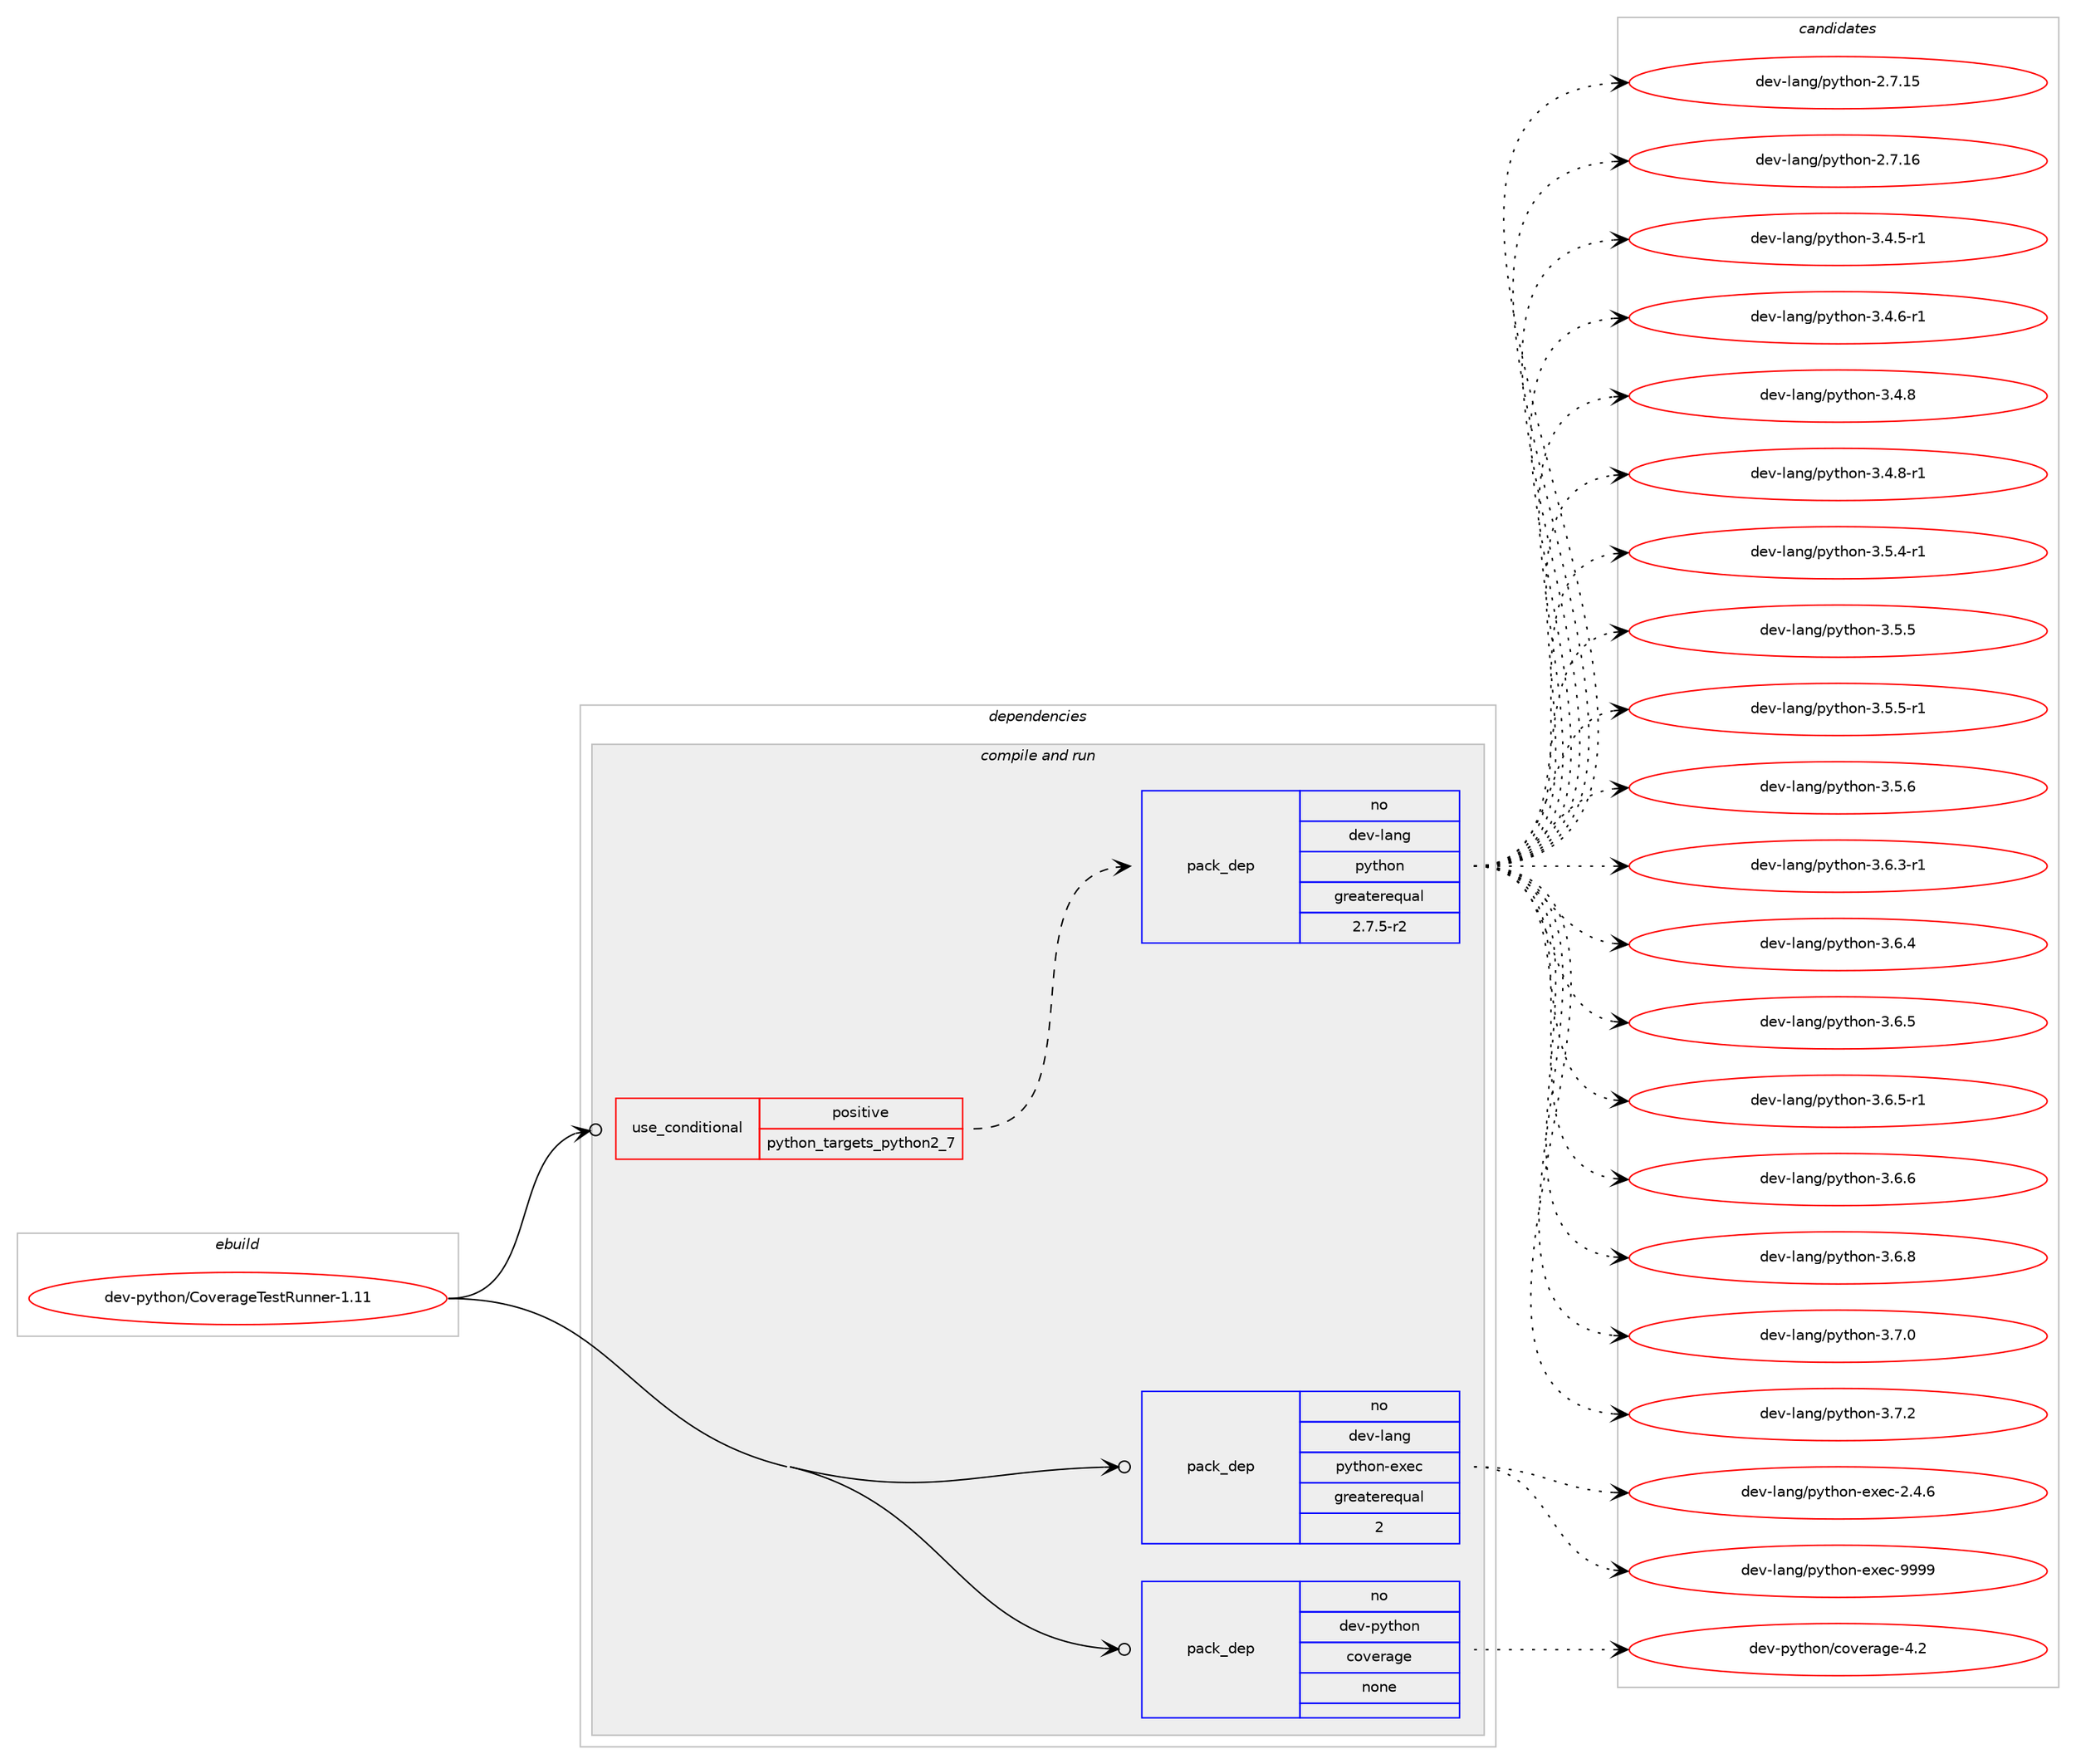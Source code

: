 digraph prolog {

# *************
# Graph options
# *************

newrank=true;
concentrate=true;
compound=true;
graph [rankdir=LR,fontname=Helvetica,fontsize=10,ranksep=1.5];#, ranksep=2.5, nodesep=0.2];
edge  [arrowhead=vee];
node  [fontname=Helvetica,fontsize=10];

# **********
# The ebuild
# **********

subgraph cluster_leftcol {
color=gray;
rank=same;
label=<<i>ebuild</i>>;
id [label="dev-python/CoverageTestRunner-1.11", color=red, width=4, href="../dev-python/CoverageTestRunner-1.11.svg"];
}

# ****************
# The dependencies
# ****************

subgraph cluster_midcol {
color=gray;
label=<<i>dependencies</i>>;
subgraph cluster_compile {
fillcolor="#eeeeee";
style=filled;
label=<<i>compile</i>>;
}
subgraph cluster_compileandrun {
fillcolor="#eeeeee";
style=filled;
label=<<i>compile and run</i>>;
subgraph cond370257 {
dependency1396642 [label=<<TABLE BORDER="0" CELLBORDER="1" CELLSPACING="0" CELLPADDING="4"><TR><TD ROWSPAN="3" CELLPADDING="10">use_conditional</TD></TR><TR><TD>positive</TD></TR><TR><TD>python_targets_python2_7</TD></TR></TABLE>>, shape=none, color=red];
subgraph pack1003161 {
dependency1396643 [label=<<TABLE BORDER="0" CELLBORDER="1" CELLSPACING="0" CELLPADDING="4" WIDTH="220"><TR><TD ROWSPAN="6" CELLPADDING="30">pack_dep</TD></TR><TR><TD WIDTH="110">no</TD></TR><TR><TD>dev-lang</TD></TR><TR><TD>python</TD></TR><TR><TD>greaterequal</TD></TR><TR><TD>2.7.5-r2</TD></TR></TABLE>>, shape=none, color=blue];
}
dependency1396642:e -> dependency1396643:w [weight=20,style="dashed",arrowhead="vee"];
}
id:e -> dependency1396642:w [weight=20,style="solid",arrowhead="odotvee"];
subgraph pack1003162 {
dependency1396644 [label=<<TABLE BORDER="0" CELLBORDER="1" CELLSPACING="0" CELLPADDING="4" WIDTH="220"><TR><TD ROWSPAN="6" CELLPADDING="30">pack_dep</TD></TR><TR><TD WIDTH="110">no</TD></TR><TR><TD>dev-lang</TD></TR><TR><TD>python-exec</TD></TR><TR><TD>greaterequal</TD></TR><TR><TD>2</TD></TR></TABLE>>, shape=none, color=blue];
}
id:e -> dependency1396644:w [weight=20,style="solid",arrowhead="odotvee"];
subgraph pack1003163 {
dependency1396645 [label=<<TABLE BORDER="0" CELLBORDER="1" CELLSPACING="0" CELLPADDING="4" WIDTH="220"><TR><TD ROWSPAN="6" CELLPADDING="30">pack_dep</TD></TR><TR><TD WIDTH="110">no</TD></TR><TR><TD>dev-python</TD></TR><TR><TD>coverage</TD></TR><TR><TD>none</TD></TR><TR><TD></TD></TR></TABLE>>, shape=none, color=blue];
}
id:e -> dependency1396645:w [weight=20,style="solid",arrowhead="odotvee"];
}
subgraph cluster_run {
fillcolor="#eeeeee";
style=filled;
label=<<i>run</i>>;
}
}

# **************
# The candidates
# **************

subgraph cluster_choices {
rank=same;
color=gray;
label=<<i>candidates</i>>;

subgraph choice1003161 {
color=black;
nodesep=1;
choice10010111845108971101034711212111610411111045504655464953 [label="dev-lang/python-2.7.15", color=red, width=4,href="../dev-lang/python-2.7.15.svg"];
choice10010111845108971101034711212111610411111045504655464954 [label="dev-lang/python-2.7.16", color=red, width=4,href="../dev-lang/python-2.7.16.svg"];
choice1001011184510897110103471121211161041111104551465246534511449 [label="dev-lang/python-3.4.5-r1", color=red, width=4,href="../dev-lang/python-3.4.5-r1.svg"];
choice1001011184510897110103471121211161041111104551465246544511449 [label="dev-lang/python-3.4.6-r1", color=red, width=4,href="../dev-lang/python-3.4.6-r1.svg"];
choice100101118451089711010347112121116104111110455146524656 [label="dev-lang/python-3.4.8", color=red, width=4,href="../dev-lang/python-3.4.8.svg"];
choice1001011184510897110103471121211161041111104551465246564511449 [label="dev-lang/python-3.4.8-r1", color=red, width=4,href="../dev-lang/python-3.4.8-r1.svg"];
choice1001011184510897110103471121211161041111104551465346524511449 [label="dev-lang/python-3.5.4-r1", color=red, width=4,href="../dev-lang/python-3.5.4-r1.svg"];
choice100101118451089711010347112121116104111110455146534653 [label="dev-lang/python-3.5.5", color=red, width=4,href="../dev-lang/python-3.5.5.svg"];
choice1001011184510897110103471121211161041111104551465346534511449 [label="dev-lang/python-3.5.5-r1", color=red, width=4,href="../dev-lang/python-3.5.5-r1.svg"];
choice100101118451089711010347112121116104111110455146534654 [label="dev-lang/python-3.5.6", color=red, width=4,href="../dev-lang/python-3.5.6.svg"];
choice1001011184510897110103471121211161041111104551465446514511449 [label="dev-lang/python-3.6.3-r1", color=red, width=4,href="../dev-lang/python-3.6.3-r1.svg"];
choice100101118451089711010347112121116104111110455146544652 [label="dev-lang/python-3.6.4", color=red, width=4,href="../dev-lang/python-3.6.4.svg"];
choice100101118451089711010347112121116104111110455146544653 [label="dev-lang/python-3.6.5", color=red, width=4,href="../dev-lang/python-3.6.5.svg"];
choice1001011184510897110103471121211161041111104551465446534511449 [label="dev-lang/python-3.6.5-r1", color=red, width=4,href="../dev-lang/python-3.6.5-r1.svg"];
choice100101118451089711010347112121116104111110455146544654 [label="dev-lang/python-3.6.6", color=red, width=4,href="../dev-lang/python-3.6.6.svg"];
choice100101118451089711010347112121116104111110455146544656 [label="dev-lang/python-3.6.8", color=red, width=4,href="../dev-lang/python-3.6.8.svg"];
choice100101118451089711010347112121116104111110455146554648 [label="dev-lang/python-3.7.0", color=red, width=4,href="../dev-lang/python-3.7.0.svg"];
choice100101118451089711010347112121116104111110455146554650 [label="dev-lang/python-3.7.2", color=red, width=4,href="../dev-lang/python-3.7.2.svg"];
dependency1396643:e -> choice10010111845108971101034711212111610411111045504655464953:w [style=dotted,weight="100"];
dependency1396643:e -> choice10010111845108971101034711212111610411111045504655464954:w [style=dotted,weight="100"];
dependency1396643:e -> choice1001011184510897110103471121211161041111104551465246534511449:w [style=dotted,weight="100"];
dependency1396643:e -> choice1001011184510897110103471121211161041111104551465246544511449:w [style=dotted,weight="100"];
dependency1396643:e -> choice100101118451089711010347112121116104111110455146524656:w [style=dotted,weight="100"];
dependency1396643:e -> choice1001011184510897110103471121211161041111104551465246564511449:w [style=dotted,weight="100"];
dependency1396643:e -> choice1001011184510897110103471121211161041111104551465346524511449:w [style=dotted,weight="100"];
dependency1396643:e -> choice100101118451089711010347112121116104111110455146534653:w [style=dotted,weight="100"];
dependency1396643:e -> choice1001011184510897110103471121211161041111104551465346534511449:w [style=dotted,weight="100"];
dependency1396643:e -> choice100101118451089711010347112121116104111110455146534654:w [style=dotted,weight="100"];
dependency1396643:e -> choice1001011184510897110103471121211161041111104551465446514511449:w [style=dotted,weight="100"];
dependency1396643:e -> choice100101118451089711010347112121116104111110455146544652:w [style=dotted,weight="100"];
dependency1396643:e -> choice100101118451089711010347112121116104111110455146544653:w [style=dotted,weight="100"];
dependency1396643:e -> choice1001011184510897110103471121211161041111104551465446534511449:w [style=dotted,weight="100"];
dependency1396643:e -> choice100101118451089711010347112121116104111110455146544654:w [style=dotted,weight="100"];
dependency1396643:e -> choice100101118451089711010347112121116104111110455146544656:w [style=dotted,weight="100"];
dependency1396643:e -> choice100101118451089711010347112121116104111110455146554648:w [style=dotted,weight="100"];
dependency1396643:e -> choice100101118451089711010347112121116104111110455146554650:w [style=dotted,weight="100"];
}
subgraph choice1003162 {
color=black;
nodesep=1;
choice1001011184510897110103471121211161041111104510112010199455046524654 [label="dev-lang/python-exec-2.4.6", color=red, width=4,href="../dev-lang/python-exec-2.4.6.svg"];
choice10010111845108971101034711212111610411111045101120101994557575757 [label="dev-lang/python-exec-9999", color=red, width=4,href="../dev-lang/python-exec-9999.svg"];
dependency1396644:e -> choice1001011184510897110103471121211161041111104510112010199455046524654:w [style=dotted,weight="100"];
dependency1396644:e -> choice10010111845108971101034711212111610411111045101120101994557575757:w [style=dotted,weight="100"];
}
subgraph choice1003163 {
color=black;
nodesep=1;
choice1001011184511212111610411111047991111181011149710310145524650 [label="dev-python/coverage-4.2", color=red, width=4,href="../dev-python/coverage-4.2.svg"];
dependency1396645:e -> choice1001011184511212111610411111047991111181011149710310145524650:w [style=dotted,weight="100"];
}
}

}
